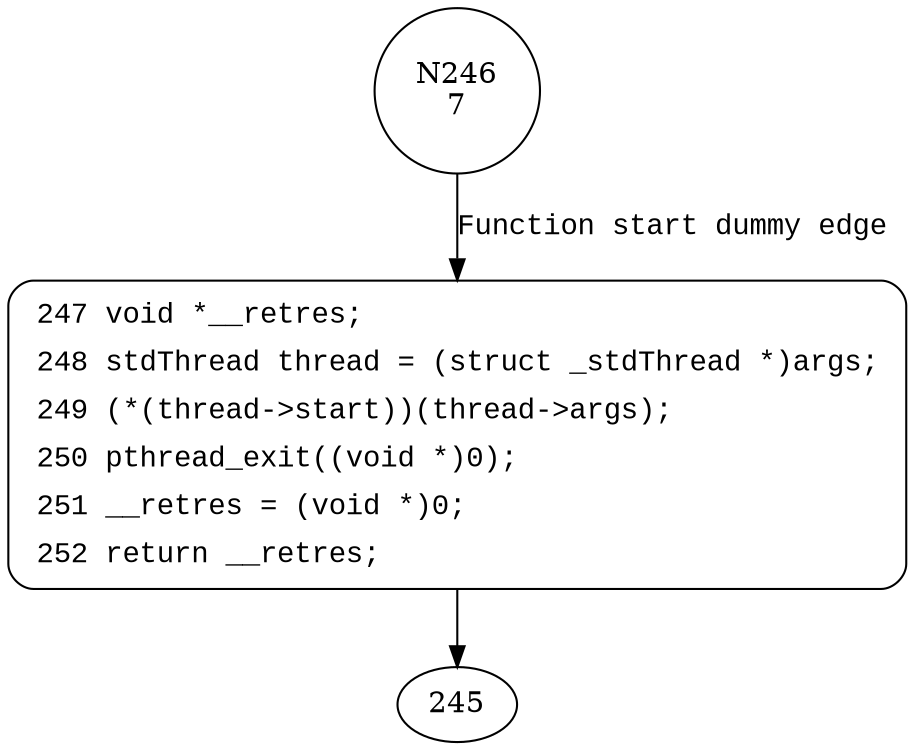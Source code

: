 digraph internal_start {
246 [shape="circle" label="N246\n7"]
247 [shape="circle" label="N247\n6"]
247 [style="filled,bold" penwidth="1" fillcolor="white" fontname="Courier New" shape="Mrecord" label=<<table border="0" cellborder="0" cellpadding="3" bgcolor="white"><tr><td align="right">247</td><td align="left">void *__retres;</td></tr><tr><td align="right">248</td><td align="left">stdThread thread = (struct _stdThread *)args;</td></tr><tr><td align="right">249</td><td align="left">(*(thread-&gt;start))(thread-&gt;args);</td></tr><tr><td align="right">250</td><td align="left">pthread_exit((void *)0);</td></tr><tr><td align="right">251</td><td align="left">__retres = (void *)0;</td></tr><tr><td align="right">252</td><td align="left">return __retres;</td></tr></table>>]
247 -> 245[label=""]
246 -> 247 [label="Function start dummy edge" fontname="Courier New"]
}